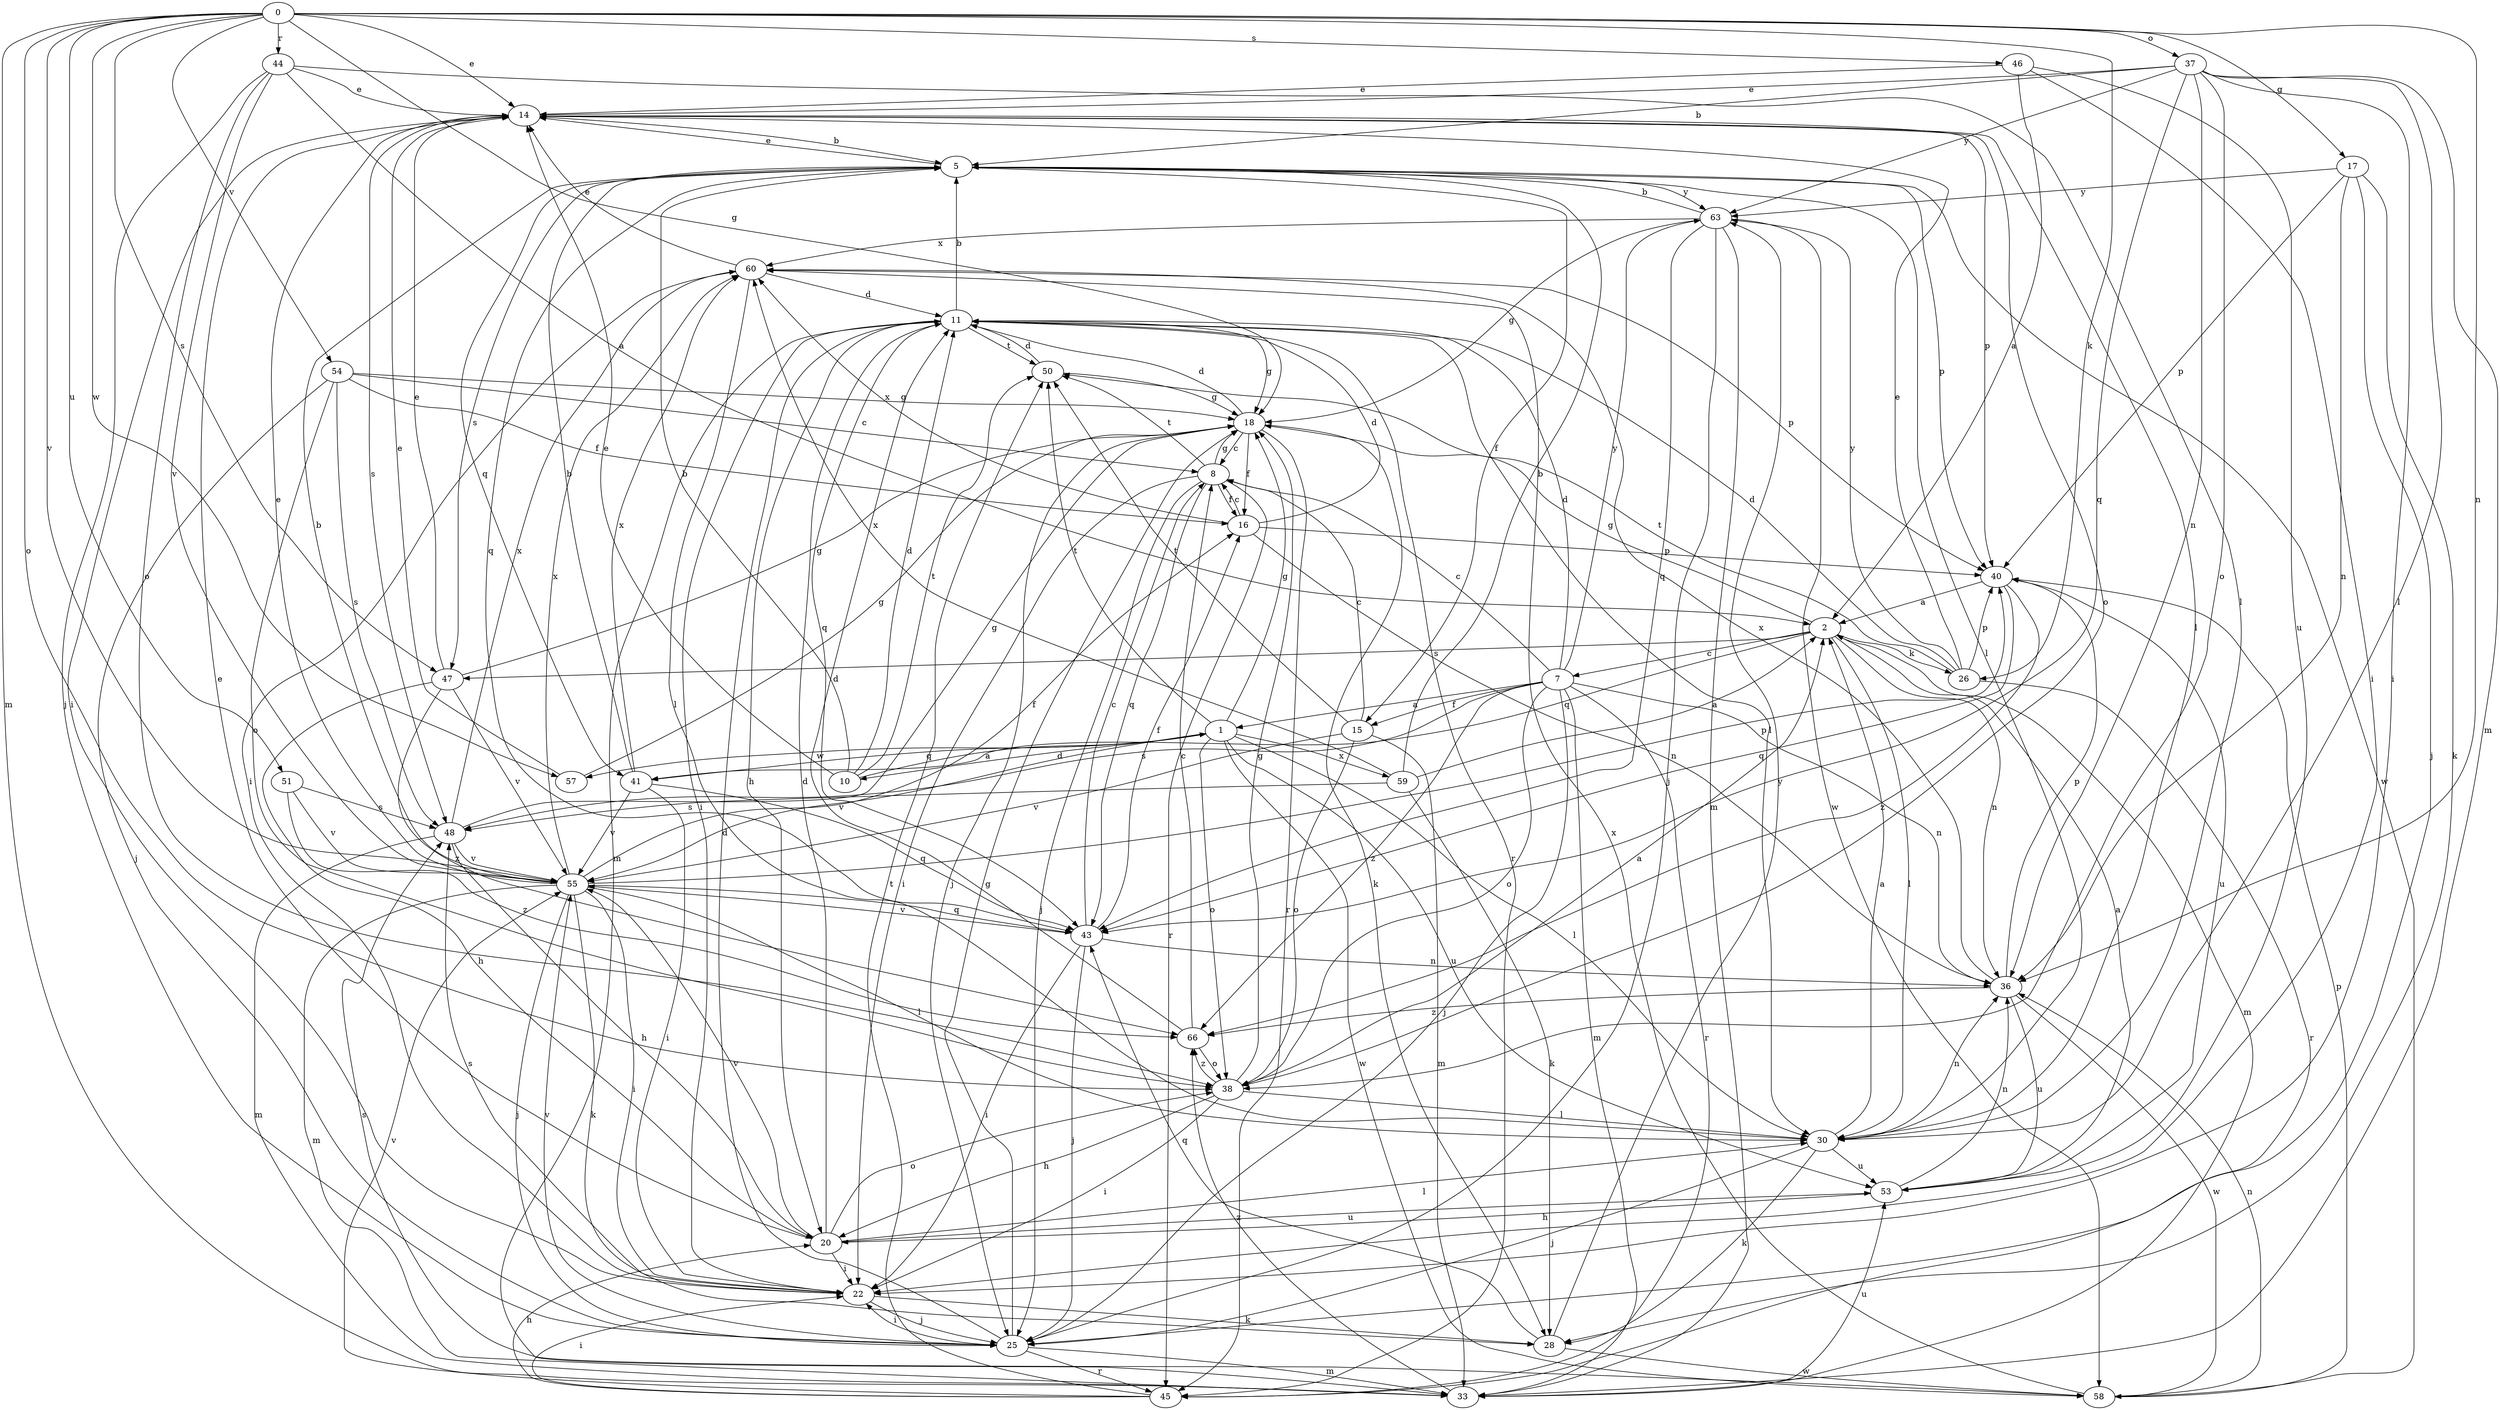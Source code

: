 strict digraph  {
0;
1;
2;
5;
7;
8;
10;
11;
14;
15;
16;
17;
18;
20;
22;
25;
26;
28;
30;
33;
36;
37;
38;
40;
41;
43;
44;
45;
46;
47;
48;
50;
51;
53;
54;
55;
57;
58;
59;
60;
63;
66;
0 -> 14  [label=e];
0 -> 17  [label=g];
0 -> 18  [label=g];
0 -> 26  [label=k];
0 -> 33  [label=m];
0 -> 36  [label=n];
0 -> 37  [label=o];
0 -> 38  [label=o];
0 -> 44  [label=r];
0 -> 46  [label=s];
0 -> 47  [label=s];
0 -> 51  [label=u];
0 -> 54  [label=v];
0 -> 55  [label=v];
0 -> 57  [label=w];
1 -> 10  [label=d];
1 -> 18  [label=g];
1 -> 30  [label=l];
1 -> 38  [label=o];
1 -> 41  [label=q];
1 -> 50  [label=t];
1 -> 53  [label=u];
1 -> 55  [label=v];
1 -> 57  [label=w];
1 -> 58  [label=w];
1 -> 59  [label=x];
2 -> 7  [label=c];
2 -> 18  [label=g];
2 -> 26  [label=k];
2 -> 30  [label=l];
2 -> 33  [label=m];
2 -> 36  [label=n];
2 -> 41  [label=q];
2 -> 47  [label=s];
5 -> 14  [label=e];
5 -> 15  [label=f];
5 -> 30  [label=l];
5 -> 40  [label=p];
5 -> 41  [label=q];
5 -> 43  [label=q];
5 -> 47  [label=s];
5 -> 58  [label=w];
5 -> 63  [label=y];
7 -> 1  [label=a];
7 -> 8  [label=c];
7 -> 11  [label=d];
7 -> 15  [label=f];
7 -> 25  [label=j];
7 -> 33  [label=m];
7 -> 36  [label=n];
7 -> 38  [label=o];
7 -> 45  [label=r];
7 -> 48  [label=s];
7 -> 63  [label=y];
7 -> 66  [label=z];
8 -> 16  [label=f];
8 -> 18  [label=g];
8 -> 22  [label=i];
8 -> 25  [label=j];
8 -> 43  [label=q];
8 -> 45  [label=r];
8 -> 50  [label=t];
10 -> 1  [label=a];
10 -> 5  [label=b];
10 -> 11  [label=d];
10 -> 14  [label=e];
10 -> 50  [label=t];
11 -> 5  [label=b];
11 -> 18  [label=g];
11 -> 20  [label=h];
11 -> 22  [label=i];
11 -> 30  [label=l];
11 -> 33  [label=m];
11 -> 43  [label=q];
11 -> 45  [label=r];
11 -> 50  [label=t];
14 -> 5  [label=b];
14 -> 22  [label=i];
14 -> 30  [label=l];
14 -> 38  [label=o];
14 -> 40  [label=p];
14 -> 48  [label=s];
15 -> 8  [label=c];
15 -> 33  [label=m];
15 -> 38  [label=o];
15 -> 50  [label=t];
15 -> 55  [label=v];
16 -> 8  [label=c];
16 -> 11  [label=d];
16 -> 36  [label=n];
16 -> 40  [label=p];
16 -> 60  [label=x];
17 -> 25  [label=j];
17 -> 28  [label=k];
17 -> 36  [label=n];
17 -> 40  [label=p];
17 -> 63  [label=y];
18 -> 8  [label=c];
18 -> 11  [label=d];
18 -> 16  [label=f];
18 -> 25  [label=j];
18 -> 28  [label=k];
18 -> 45  [label=r];
20 -> 11  [label=d];
20 -> 14  [label=e];
20 -> 22  [label=i];
20 -> 30  [label=l];
20 -> 38  [label=o];
20 -> 53  [label=u];
20 -> 55  [label=v];
22 -> 25  [label=j];
22 -> 28  [label=k];
22 -> 48  [label=s];
25 -> 11  [label=d];
25 -> 18  [label=g];
25 -> 22  [label=i];
25 -> 33  [label=m];
25 -> 45  [label=r];
25 -> 55  [label=v];
26 -> 11  [label=d];
26 -> 14  [label=e];
26 -> 40  [label=p];
26 -> 45  [label=r];
26 -> 50  [label=t];
26 -> 63  [label=y];
28 -> 43  [label=q];
28 -> 58  [label=w];
28 -> 63  [label=y];
30 -> 2  [label=a];
30 -> 25  [label=j];
30 -> 28  [label=k];
30 -> 36  [label=n];
30 -> 53  [label=u];
33 -> 53  [label=u];
33 -> 66  [label=z];
36 -> 40  [label=p];
36 -> 53  [label=u];
36 -> 58  [label=w];
36 -> 60  [label=x];
36 -> 66  [label=z];
37 -> 5  [label=b];
37 -> 14  [label=e];
37 -> 22  [label=i];
37 -> 30  [label=l];
37 -> 33  [label=m];
37 -> 36  [label=n];
37 -> 38  [label=o];
37 -> 43  [label=q];
37 -> 63  [label=y];
38 -> 2  [label=a];
38 -> 18  [label=g];
38 -> 20  [label=h];
38 -> 22  [label=i];
38 -> 30  [label=l];
38 -> 66  [label=z];
40 -> 2  [label=a];
40 -> 43  [label=q];
40 -> 53  [label=u];
40 -> 66  [label=z];
41 -> 5  [label=b];
41 -> 22  [label=i];
41 -> 43  [label=q];
41 -> 55  [label=v];
41 -> 60  [label=x];
43 -> 8  [label=c];
43 -> 16  [label=f];
43 -> 22  [label=i];
43 -> 25  [label=j];
43 -> 36  [label=n];
43 -> 55  [label=v];
44 -> 2  [label=a];
44 -> 14  [label=e];
44 -> 25  [label=j];
44 -> 30  [label=l];
44 -> 38  [label=o];
44 -> 55  [label=v];
45 -> 20  [label=h];
45 -> 22  [label=i];
45 -> 50  [label=t];
45 -> 55  [label=v];
46 -> 2  [label=a];
46 -> 14  [label=e];
46 -> 22  [label=i];
46 -> 53  [label=u];
47 -> 14  [label=e];
47 -> 18  [label=g];
47 -> 20  [label=h];
47 -> 55  [label=v];
47 -> 66  [label=z];
48 -> 18  [label=g];
48 -> 20  [label=h];
48 -> 33  [label=m];
48 -> 55  [label=v];
48 -> 60  [label=x];
50 -> 11  [label=d];
50 -> 18  [label=g];
51 -> 48  [label=s];
51 -> 55  [label=v];
51 -> 66  [label=z];
53 -> 2  [label=a];
53 -> 20  [label=h];
53 -> 36  [label=n];
54 -> 8  [label=c];
54 -> 16  [label=f];
54 -> 18  [label=g];
54 -> 25  [label=j];
54 -> 38  [label=o];
54 -> 48  [label=s];
55 -> 5  [label=b];
55 -> 14  [label=e];
55 -> 16  [label=f];
55 -> 22  [label=i];
55 -> 25  [label=j];
55 -> 28  [label=k];
55 -> 30  [label=l];
55 -> 33  [label=m];
55 -> 40  [label=p];
55 -> 43  [label=q];
55 -> 60  [label=x];
57 -> 14  [label=e];
57 -> 18  [label=g];
58 -> 36  [label=n];
58 -> 40  [label=p];
58 -> 48  [label=s];
58 -> 60  [label=x];
59 -> 2  [label=a];
59 -> 5  [label=b];
59 -> 28  [label=k];
59 -> 48  [label=s];
59 -> 60  [label=x];
60 -> 11  [label=d];
60 -> 14  [label=e];
60 -> 22  [label=i];
60 -> 30  [label=l];
60 -> 40  [label=p];
63 -> 5  [label=b];
63 -> 18  [label=g];
63 -> 25  [label=j];
63 -> 33  [label=m];
63 -> 43  [label=q];
63 -> 58  [label=w];
63 -> 60  [label=x];
66 -> 8  [label=c];
66 -> 11  [label=d];
66 -> 38  [label=o];
}

